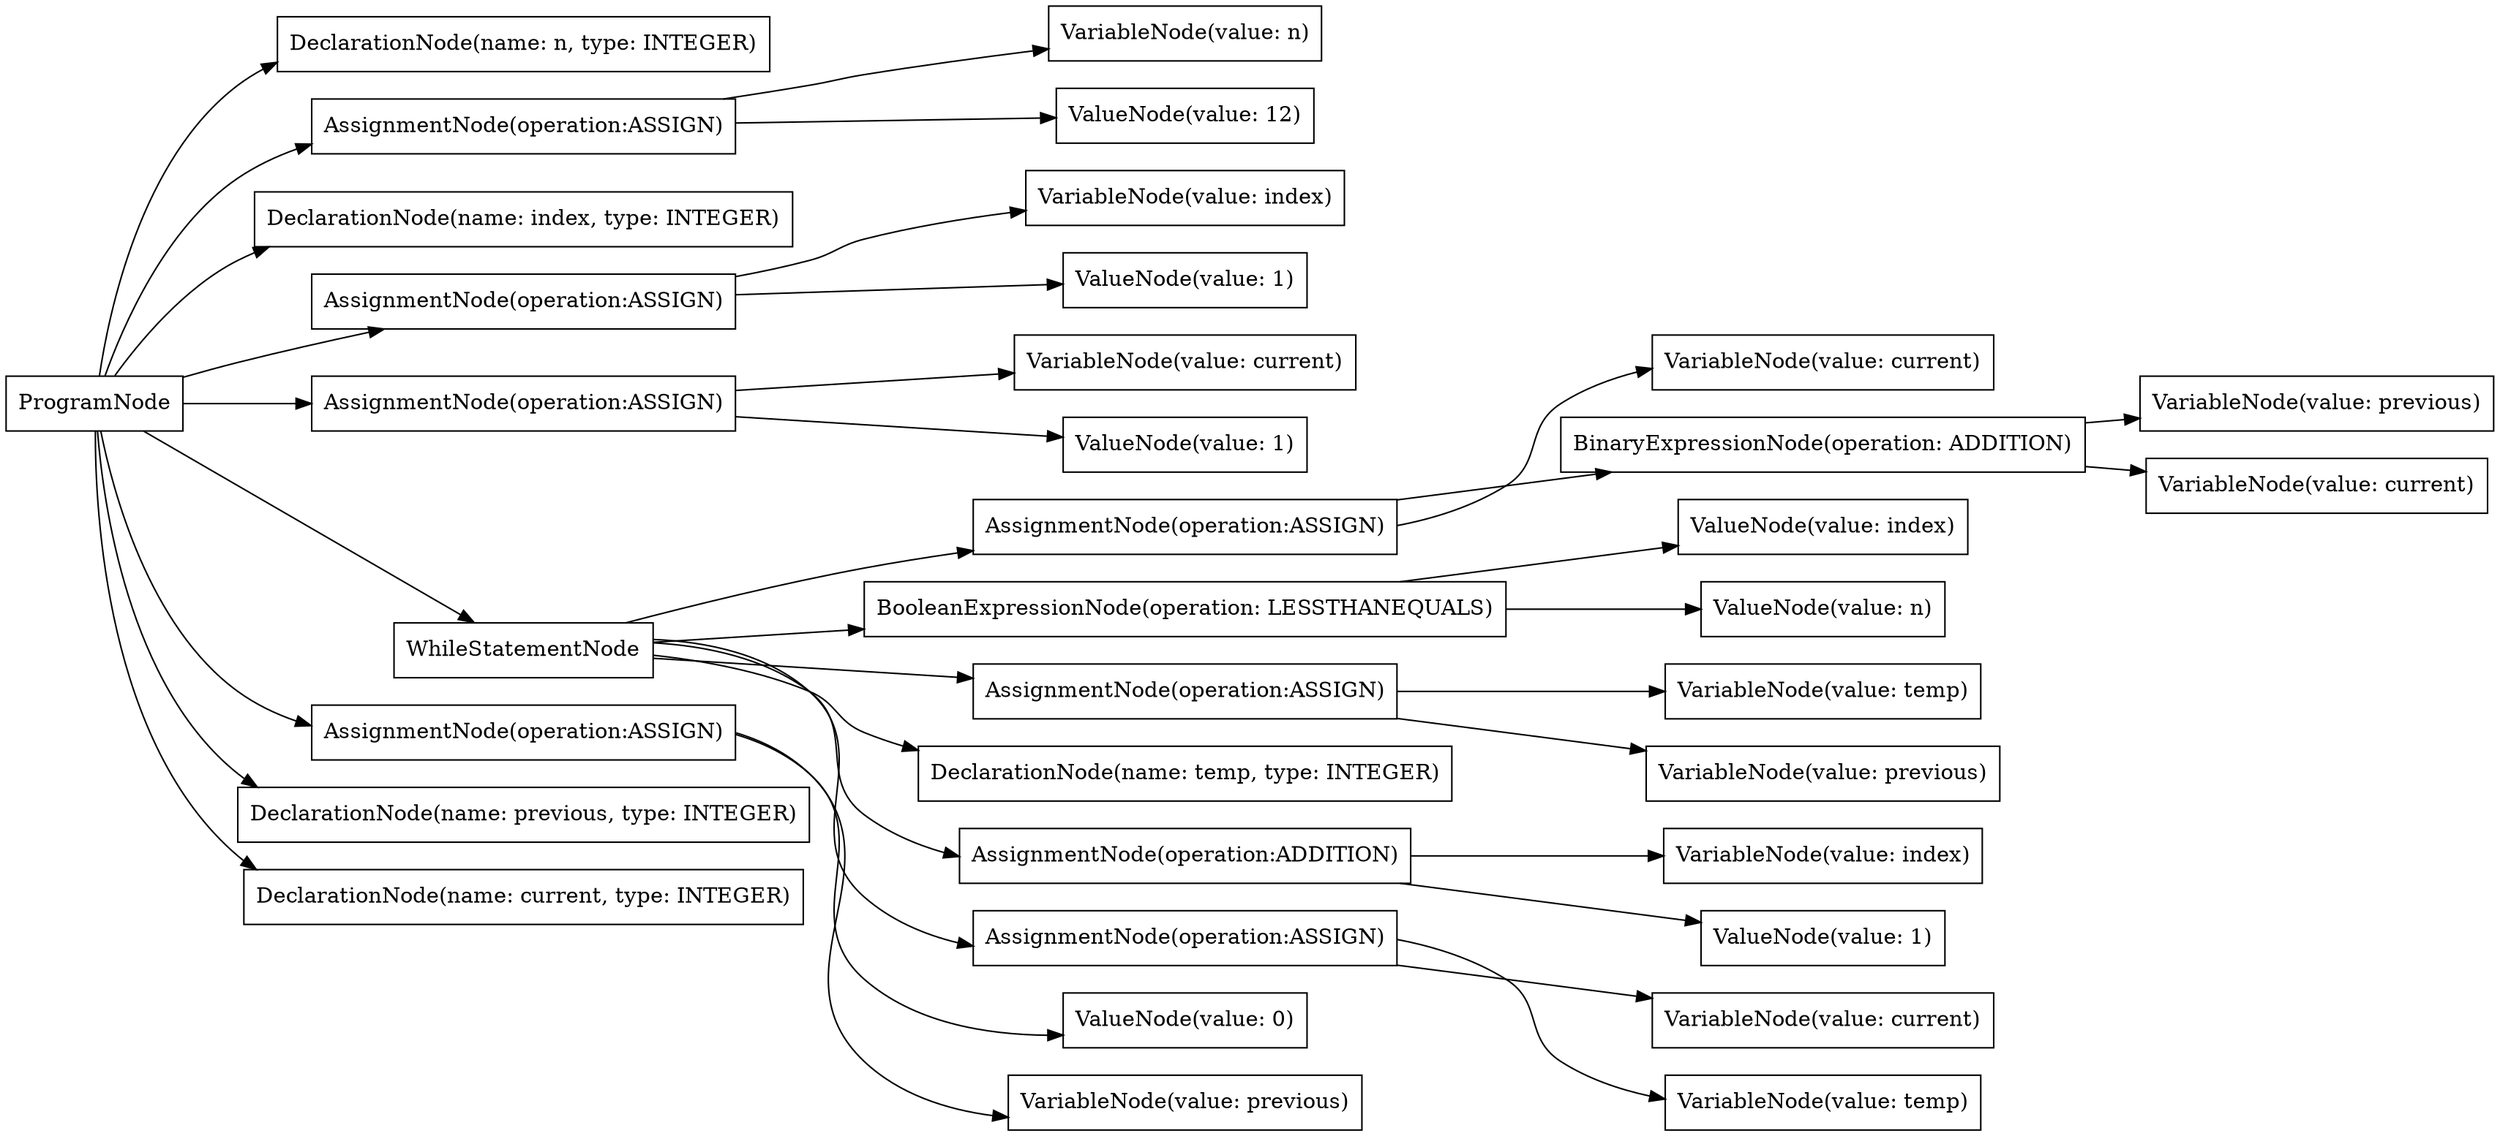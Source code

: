 digraph G {
rankdir=LR
"f2e39981-f69d-4eca-b578-487d6be4f615" [label="DeclarationNode(name: n, type: INTEGER)" shape="box"];
"b7244cc0-39b5-45ae-a8e9-d210f40f4788" [label="VariableNode(value: index)" shape="box"];
"81354cde-d159-466c-97f7-82f796c4461e" [label="ValueNode(value: 0)" shape="box"];
"04382cf0-7ac7-443c-8c2f-bc427b9868c2" [label="ValueNode(value: index)" shape="box"];
"a21a1077-9fe9-4d00-8135-f6cef438b041" [label="AssignmentNode(operation:ASSIGN)" shape="box"];
"ca11a3d4-9709-426d-915c-c1c418363bc6" [label="AssignmentNode(operation:ASSIGN)" shape="box"];
"004b1c55-7f75-442b-9615-68fdad9f25bc" [label="VariableNode(value: current)" shape="box"];
"31c25d8e-93ac-46b8-a7f2-9eb9f576bb2e" [label="VariableNode(value: temp)" shape="box"];
"48811333-f878-4713-8cda-7bebf68a7532" [label="VariableNode(value: previous)" shape="box"];
"3acb30d8-ec54-4618-b3a5-100e2ca0e785" [label="VariableNode(value: n)" shape="box"];
"6873d2dd-80f9-43c8-91c0-05d8a8c03813" [label="BooleanExpressionNode(operation: LESSTHANEQUALS)" shape="box"];
"9508199c-9a2a-4fef-bfbc-4c6eb44feb19" [label="ProgramNode" shape="box"];
"c228a922-a230-4987-8ba6-7c75241cd2e7" [label="VariableNode(value: current)" shape="box"];
"57e73738-9f6e-4332-a002-756728b52306" [label="VariableNode(value: current)" shape="box"];
"4c3b980d-22e1-40c9-8154-ba8ab2dcf6cb" [label="ValueNode(value: n)" shape="box"];
"6204aff9-ea91-4e46-b79d-079d2b34fb06" [label="ValueNode(value: 12)" shape="box"];
"73e6bcbc-619f-4e66-8615-cab6c6a8c433" [label="DeclarationNode(name: index, type: INTEGER)" shape="box"];
"622d3cfe-2606-40ab-85fb-cbe60794d297" [label="AssignmentNode(operation:ASSIGN)" shape="box"];
"ea216569-ac40-4a32-9bbb-888416924976" [label="VariableNode(value: previous)" shape="box"];
"b34e59fb-dd91-4a6e-838d-469c02fd31c5" [label="VariableNode(value: index)" shape="box"];
"57bf920f-966d-44fb-b9f9-18891f304382" [label="BinaryExpressionNode(operation: ADDITION)" shape="box"];
"62d03805-43d7-4eeb-840a-3e5959acdcb3" [label="AssignmentNode(operation:ASSIGN)" shape="box"];
"667947e6-df62-4868-9c43-5d4d2a6e46d9" [label="VariableNode(value: previous)" shape="box"];
"3808a996-f85a-4155-8d5e-c3dff4969de8" [label="ValueNode(value: 1)" shape="box"];
"c7edd05d-d2ef-4624-a186-64b7f0d32276" [label="VariableNode(value: temp)" shape="box"];
"e0137b40-87c5-4704-a7d0-2de683048fd1" [label="WhileStatementNode" shape="box"];
"7636c153-93ea-4ce6-814c-17dcfd50bd18" [label="AssignmentNode(operation:ASSIGN)" shape="box"];
"c760adfa-203b-4d83-b9f2-76a60f759bb0" [label="DeclarationNode(name: temp, type: INTEGER)" shape="box"];
"993dd588-d54b-4045-8a3e-fc1e2bc1cfae" [label="ValueNode(value: 1)" shape="box"];
"5879a3c7-8a50-4cad-8206-2f4dae785c06" [label="AssignmentNode(operation:ASSIGN)" shape="box"];
"ea992748-8258-4393-89f7-795f04f7903d" [label="VariableNode(value: current)" shape="box"];
"5450d3e3-8efc-46a7-bac6-e8779b908830" [label="AssignmentNode(operation:ADDITION)" shape="box"];
"93ebad6f-ea91-4b99-b153-055cf33d9fc4" [label="ValueNode(value: 1)" shape="box"];
"beb307a9-bd2e-4977-95b3-67b0056b7690" [label="DeclarationNode(name: previous, type: INTEGER)" shape="box"];
"b13abfe4-e2e3-4b0f-9b25-8d6d3aeba06a" [label="AssignmentNode(operation:ASSIGN)" shape="box"];
"a408d4f4-9c7a-4088-a88c-aa79cc512194" [label="DeclarationNode(name: current, type: INTEGER)" shape="box"];
"9508199c-9a2a-4fef-bfbc-4c6eb44feb19" -> "f2e39981-f69d-4eca-b578-487d6be4f615";
"9508199c-9a2a-4fef-bfbc-4c6eb44feb19" -> "beb307a9-bd2e-4977-95b3-67b0056b7690";
"9508199c-9a2a-4fef-bfbc-4c6eb44feb19" -> "a408d4f4-9c7a-4088-a88c-aa79cc512194";
"9508199c-9a2a-4fef-bfbc-4c6eb44feb19" -> "73e6bcbc-619f-4e66-8615-cab6c6a8c433";
"9508199c-9a2a-4fef-bfbc-4c6eb44feb19" -> "a21a1077-9fe9-4d00-8135-f6cef438b041";
"a21a1077-9fe9-4d00-8135-f6cef438b041" -> "3acb30d8-ec54-4618-b3a5-100e2ca0e785";
"a21a1077-9fe9-4d00-8135-f6cef438b041" -> "6204aff9-ea91-4e46-b79d-079d2b34fb06";
"9508199c-9a2a-4fef-bfbc-4c6eb44feb19" -> "5879a3c7-8a50-4cad-8206-2f4dae785c06";
"5879a3c7-8a50-4cad-8206-2f4dae785c06" -> "ea216569-ac40-4a32-9bbb-888416924976";
"5879a3c7-8a50-4cad-8206-2f4dae785c06" -> "81354cde-d159-466c-97f7-82f796c4461e";
"9508199c-9a2a-4fef-bfbc-4c6eb44feb19" -> "62d03805-43d7-4eeb-840a-3e5959acdcb3";
"62d03805-43d7-4eeb-840a-3e5959acdcb3" -> "004b1c55-7f75-442b-9615-68fdad9f25bc";
"62d03805-43d7-4eeb-840a-3e5959acdcb3" -> "993dd588-d54b-4045-8a3e-fc1e2bc1cfae";
"9508199c-9a2a-4fef-bfbc-4c6eb44feb19" -> "622d3cfe-2606-40ab-85fb-cbe60794d297";
"622d3cfe-2606-40ab-85fb-cbe60794d297" -> "b34e59fb-dd91-4a6e-838d-469c02fd31c5";
"622d3cfe-2606-40ab-85fb-cbe60794d297" -> "3808a996-f85a-4155-8d5e-c3dff4969de8";
"9508199c-9a2a-4fef-bfbc-4c6eb44feb19" -> "e0137b40-87c5-4704-a7d0-2de683048fd1";
"e0137b40-87c5-4704-a7d0-2de683048fd1" -> "6873d2dd-80f9-43c8-91c0-05d8a8c03813";
"6873d2dd-80f9-43c8-91c0-05d8a8c03813" -> "04382cf0-7ac7-443c-8c2f-bc427b9868c2";
"6873d2dd-80f9-43c8-91c0-05d8a8c03813" -> "4c3b980d-22e1-40c9-8154-ba8ab2dcf6cb";
"e0137b40-87c5-4704-a7d0-2de683048fd1" -> "c760adfa-203b-4d83-b9f2-76a60f759bb0";
"e0137b40-87c5-4704-a7d0-2de683048fd1" -> "b13abfe4-e2e3-4b0f-9b25-8d6d3aeba06a";
"b13abfe4-e2e3-4b0f-9b25-8d6d3aeba06a" -> "c7edd05d-d2ef-4624-a186-64b7f0d32276";
"b13abfe4-e2e3-4b0f-9b25-8d6d3aeba06a" -> "c228a922-a230-4987-8ba6-7c75241cd2e7";
"e0137b40-87c5-4704-a7d0-2de683048fd1" -> "ca11a3d4-9709-426d-915c-c1c418363bc6";
"ca11a3d4-9709-426d-915c-c1c418363bc6" -> "57e73738-9f6e-4332-a002-756728b52306";
"ca11a3d4-9709-426d-915c-c1c418363bc6" -> "57bf920f-966d-44fb-b9f9-18891f304382";
"57bf920f-966d-44fb-b9f9-18891f304382" -> "ea992748-8258-4393-89f7-795f04f7903d";
"57bf920f-966d-44fb-b9f9-18891f304382" -> "667947e6-df62-4868-9c43-5d4d2a6e46d9";
"e0137b40-87c5-4704-a7d0-2de683048fd1" -> "7636c153-93ea-4ce6-814c-17dcfd50bd18";
"7636c153-93ea-4ce6-814c-17dcfd50bd18" -> "48811333-f878-4713-8cda-7bebf68a7532";
"7636c153-93ea-4ce6-814c-17dcfd50bd18" -> "31c25d8e-93ac-46b8-a7f2-9eb9f576bb2e";
"e0137b40-87c5-4704-a7d0-2de683048fd1" -> "5450d3e3-8efc-46a7-bac6-e8779b908830";
"5450d3e3-8efc-46a7-bac6-e8779b908830" -> "b7244cc0-39b5-45ae-a8e9-d210f40f4788";
"5450d3e3-8efc-46a7-bac6-e8779b908830" -> "93ebad6f-ea91-4b99-b153-055cf33d9fc4";
}
